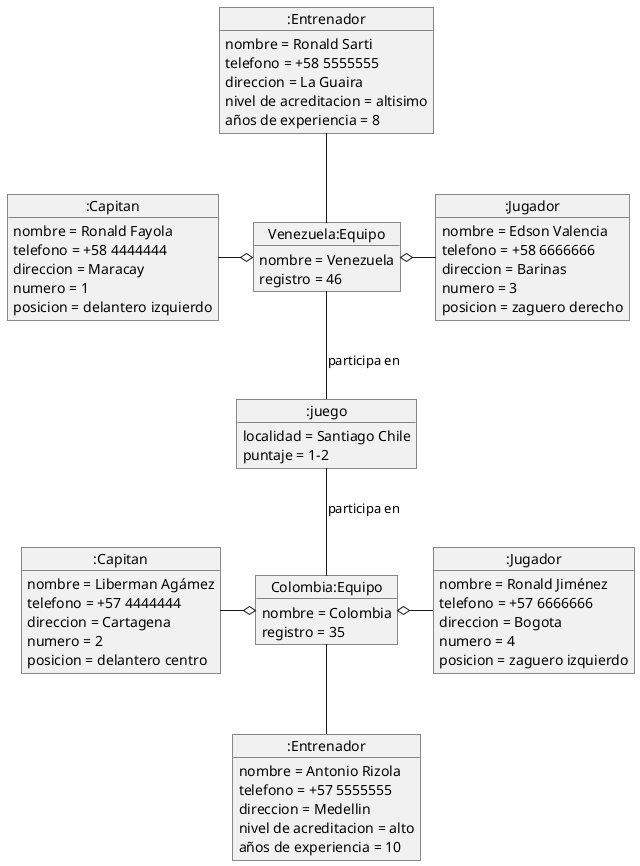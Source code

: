 @startuml
object "Venezuela:Equipo" as Equipo1 {
    nombre = Venezuela
    registro = 46
}

object "Colombia:Equipo" as Equipo2 {
    nombre = Colombia
    registro = 35
}

object ":juego" as juego {
    localidad = Santiago Chile 
    puntaje = 1-2
}

object ":Capitan" as Capitan1 {
    nombre = Ronald Fayola
    telefono = +58 4444444
    direccion = Maracay
    numero = 1
    posicion = delantero izquierdo
}

object ":Capitan" as Capitan2 {
    nombre = Liberman Agámez
    telefono = +57 4444444
    direccion = Cartagena
    numero = 2
    posicion = delantero centro
}

object ":Entrenador" as Entrenador1 {
    nombre = Ronald Sarti
    telefono = +58 5555555
    direccion = La Guaira
    nivel de acreditacion = altisimo 
    años de experiencia = 8
}

object ":Entrenador" as Entrenador2 {
    nombre = Antonio Rizola
    telefono = +57 5555555
    direccion = Medellin
    nivel de acreditacion = alto
    años de experiencia = 10
}

object ":Jugador" as Jugador1{
    nombre = Edson Valencia
    telefono = +58 6666666
    direccion = Barinas
    numero = 3
    posicion = zaguero derecho
}

object ":Jugador" as Jugador2{
    nombre = Ronald Jiménez
    telefono = +57 6666666 
    direccion = Bogota
    numero = 4
    posicion = zaguero izquierdo
}

Equipo1 -up- Entrenador1
Equipo1 o-left- Capitan1
Equipo1 o-right- Jugador1
Equipo2 -down- Entrenador2
Equipo2 o-left- Capitan2
Equipo2 o-right- Jugador2
Equipo1 -down- juego :participa en
Equipo2 -up- juego :participa en
@enduml